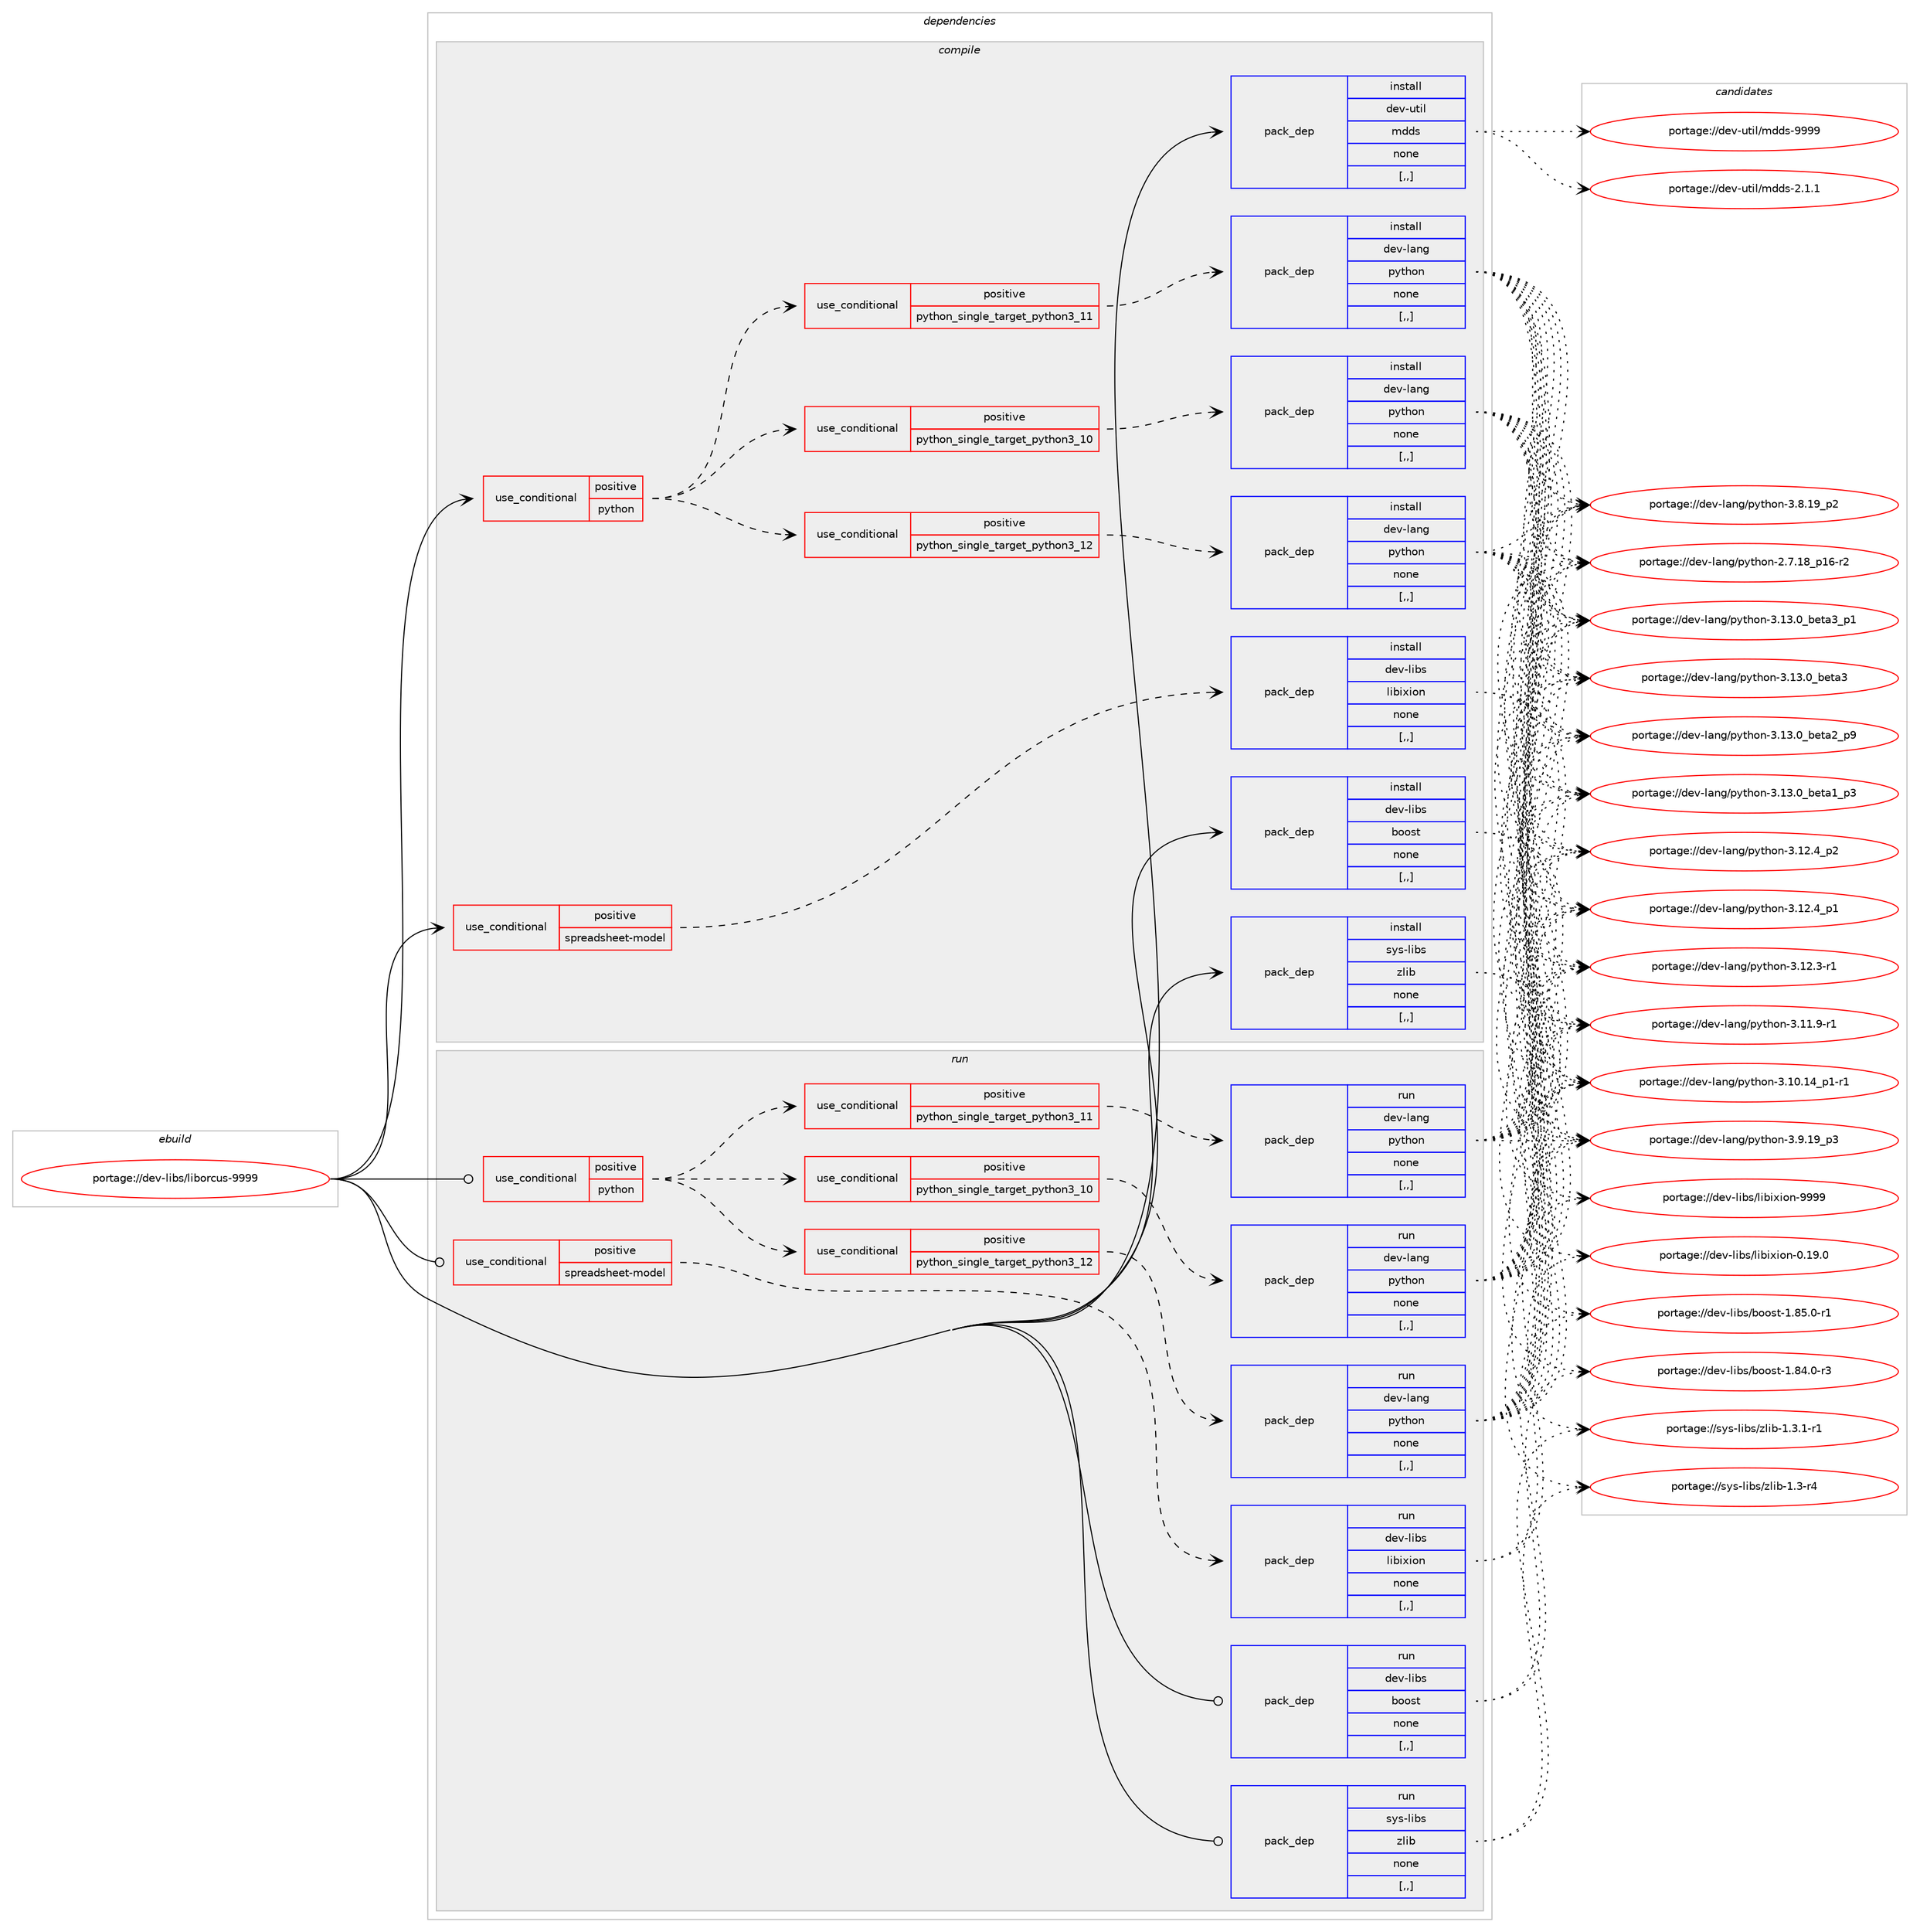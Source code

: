 digraph prolog {

# *************
# Graph options
# *************

newrank=true;
concentrate=true;
compound=true;
graph [rankdir=LR,fontname=Helvetica,fontsize=10,ranksep=1.5];#, ranksep=2.5, nodesep=0.2];
edge  [arrowhead=vee];
node  [fontname=Helvetica,fontsize=10];

# **********
# The ebuild
# **********

subgraph cluster_leftcol {
color=gray;
label=<<i>ebuild</i>>;
id [label="portage://dev-libs/liborcus-9999", color=red, width=4, href="../dev-libs/liborcus-9999.svg"];
}

# ****************
# The dependencies
# ****************

subgraph cluster_midcol {
color=gray;
label=<<i>dependencies</i>>;
subgraph cluster_compile {
fillcolor="#eeeeee";
style=filled;
label=<<i>compile</i>>;
subgraph cond26994 {
dependency110179 [label=<<TABLE BORDER="0" CELLBORDER="1" CELLSPACING="0" CELLPADDING="4"><TR><TD ROWSPAN="3" CELLPADDING="10">use_conditional</TD></TR><TR><TD>positive</TD></TR><TR><TD>python</TD></TR></TABLE>>, shape=none, color=red];
subgraph cond26995 {
dependency110180 [label=<<TABLE BORDER="0" CELLBORDER="1" CELLSPACING="0" CELLPADDING="4"><TR><TD ROWSPAN="3" CELLPADDING="10">use_conditional</TD></TR><TR><TD>positive</TD></TR><TR><TD>python_single_target_python3_10</TD></TR></TABLE>>, shape=none, color=red];
subgraph pack81992 {
dependency110181 [label=<<TABLE BORDER="0" CELLBORDER="1" CELLSPACING="0" CELLPADDING="4" WIDTH="220"><TR><TD ROWSPAN="6" CELLPADDING="30">pack_dep</TD></TR><TR><TD WIDTH="110">install</TD></TR><TR><TD>dev-lang</TD></TR><TR><TD>python</TD></TR><TR><TD>none</TD></TR><TR><TD>[,,]</TD></TR></TABLE>>, shape=none, color=blue];
}
dependency110180:e -> dependency110181:w [weight=20,style="dashed",arrowhead="vee"];
}
dependency110179:e -> dependency110180:w [weight=20,style="dashed",arrowhead="vee"];
subgraph cond26996 {
dependency110182 [label=<<TABLE BORDER="0" CELLBORDER="1" CELLSPACING="0" CELLPADDING="4"><TR><TD ROWSPAN="3" CELLPADDING="10">use_conditional</TD></TR><TR><TD>positive</TD></TR><TR><TD>python_single_target_python3_11</TD></TR></TABLE>>, shape=none, color=red];
subgraph pack81993 {
dependency110183 [label=<<TABLE BORDER="0" CELLBORDER="1" CELLSPACING="0" CELLPADDING="4" WIDTH="220"><TR><TD ROWSPAN="6" CELLPADDING="30">pack_dep</TD></TR><TR><TD WIDTH="110">install</TD></TR><TR><TD>dev-lang</TD></TR><TR><TD>python</TD></TR><TR><TD>none</TD></TR><TR><TD>[,,]</TD></TR></TABLE>>, shape=none, color=blue];
}
dependency110182:e -> dependency110183:w [weight=20,style="dashed",arrowhead="vee"];
}
dependency110179:e -> dependency110182:w [weight=20,style="dashed",arrowhead="vee"];
subgraph cond26997 {
dependency110184 [label=<<TABLE BORDER="0" CELLBORDER="1" CELLSPACING="0" CELLPADDING="4"><TR><TD ROWSPAN="3" CELLPADDING="10">use_conditional</TD></TR><TR><TD>positive</TD></TR><TR><TD>python_single_target_python3_12</TD></TR></TABLE>>, shape=none, color=red];
subgraph pack81994 {
dependency110185 [label=<<TABLE BORDER="0" CELLBORDER="1" CELLSPACING="0" CELLPADDING="4" WIDTH="220"><TR><TD ROWSPAN="6" CELLPADDING="30">pack_dep</TD></TR><TR><TD WIDTH="110">install</TD></TR><TR><TD>dev-lang</TD></TR><TR><TD>python</TD></TR><TR><TD>none</TD></TR><TR><TD>[,,]</TD></TR></TABLE>>, shape=none, color=blue];
}
dependency110184:e -> dependency110185:w [weight=20,style="dashed",arrowhead="vee"];
}
dependency110179:e -> dependency110184:w [weight=20,style="dashed",arrowhead="vee"];
}
id:e -> dependency110179:w [weight=20,style="solid",arrowhead="vee"];
subgraph cond26998 {
dependency110186 [label=<<TABLE BORDER="0" CELLBORDER="1" CELLSPACING="0" CELLPADDING="4"><TR><TD ROWSPAN="3" CELLPADDING="10">use_conditional</TD></TR><TR><TD>positive</TD></TR><TR><TD>spreadsheet-model</TD></TR></TABLE>>, shape=none, color=red];
subgraph pack81995 {
dependency110187 [label=<<TABLE BORDER="0" CELLBORDER="1" CELLSPACING="0" CELLPADDING="4" WIDTH="220"><TR><TD ROWSPAN="6" CELLPADDING="30">pack_dep</TD></TR><TR><TD WIDTH="110">install</TD></TR><TR><TD>dev-libs</TD></TR><TR><TD>libixion</TD></TR><TR><TD>none</TD></TR><TR><TD>[,,]</TD></TR></TABLE>>, shape=none, color=blue];
}
dependency110186:e -> dependency110187:w [weight=20,style="dashed",arrowhead="vee"];
}
id:e -> dependency110186:w [weight=20,style="solid",arrowhead="vee"];
subgraph pack81996 {
dependency110188 [label=<<TABLE BORDER="0" CELLBORDER="1" CELLSPACING="0" CELLPADDING="4" WIDTH="220"><TR><TD ROWSPAN="6" CELLPADDING="30">pack_dep</TD></TR><TR><TD WIDTH="110">install</TD></TR><TR><TD>dev-libs</TD></TR><TR><TD>boost</TD></TR><TR><TD>none</TD></TR><TR><TD>[,,]</TD></TR></TABLE>>, shape=none, color=blue];
}
id:e -> dependency110188:w [weight=20,style="solid",arrowhead="vee"];
subgraph pack81997 {
dependency110189 [label=<<TABLE BORDER="0" CELLBORDER="1" CELLSPACING="0" CELLPADDING="4" WIDTH="220"><TR><TD ROWSPAN="6" CELLPADDING="30">pack_dep</TD></TR><TR><TD WIDTH="110">install</TD></TR><TR><TD>dev-util</TD></TR><TR><TD>mdds</TD></TR><TR><TD>none</TD></TR><TR><TD>[,,]</TD></TR></TABLE>>, shape=none, color=blue];
}
id:e -> dependency110189:w [weight=20,style="solid",arrowhead="vee"];
subgraph pack81998 {
dependency110190 [label=<<TABLE BORDER="0" CELLBORDER="1" CELLSPACING="0" CELLPADDING="4" WIDTH="220"><TR><TD ROWSPAN="6" CELLPADDING="30">pack_dep</TD></TR><TR><TD WIDTH="110">install</TD></TR><TR><TD>sys-libs</TD></TR><TR><TD>zlib</TD></TR><TR><TD>none</TD></TR><TR><TD>[,,]</TD></TR></TABLE>>, shape=none, color=blue];
}
id:e -> dependency110190:w [weight=20,style="solid",arrowhead="vee"];
}
subgraph cluster_compileandrun {
fillcolor="#eeeeee";
style=filled;
label=<<i>compile and run</i>>;
}
subgraph cluster_run {
fillcolor="#eeeeee";
style=filled;
label=<<i>run</i>>;
subgraph cond26999 {
dependency110191 [label=<<TABLE BORDER="0" CELLBORDER="1" CELLSPACING="0" CELLPADDING="4"><TR><TD ROWSPAN="3" CELLPADDING="10">use_conditional</TD></TR><TR><TD>positive</TD></TR><TR><TD>python</TD></TR></TABLE>>, shape=none, color=red];
subgraph cond27000 {
dependency110192 [label=<<TABLE BORDER="0" CELLBORDER="1" CELLSPACING="0" CELLPADDING="4"><TR><TD ROWSPAN="3" CELLPADDING="10">use_conditional</TD></TR><TR><TD>positive</TD></TR><TR><TD>python_single_target_python3_10</TD></TR></TABLE>>, shape=none, color=red];
subgraph pack81999 {
dependency110193 [label=<<TABLE BORDER="0" CELLBORDER="1" CELLSPACING="0" CELLPADDING="4" WIDTH="220"><TR><TD ROWSPAN="6" CELLPADDING="30">pack_dep</TD></TR><TR><TD WIDTH="110">run</TD></TR><TR><TD>dev-lang</TD></TR><TR><TD>python</TD></TR><TR><TD>none</TD></TR><TR><TD>[,,]</TD></TR></TABLE>>, shape=none, color=blue];
}
dependency110192:e -> dependency110193:w [weight=20,style="dashed",arrowhead="vee"];
}
dependency110191:e -> dependency110192:w [weight=20,style="dashed",arrowhead="vee"];
subgraph cond27001 {
dependency110194 [label=<<TABLE BORDER="0" CELLBORDER="1" CELLSPACING="0" CELLPADDING="4"><TR><TD ROWSPAN="3" CELLPADDING="10">use_conditional</TD></TR><TR><TD>positive</TD></TR><TR><TD>python_single_target_python3_11</TD></TR></TABLE>>, shape=none, color=red];
subgraph pack82000 {
dependency110195 [label=<<TABLE BORDER="0" CELLBORDER="1" CELLSPACING="0" CELLPADDING="4" WIDTH="220"><TR><TD ROWSPAN="6" CELLPADDING="30">pack_dep</TD></TR><TR><TD WIDTH="110">run</TD></TR><TR><TD>dev-lang</TD></TR><TR><TD>python</TD></TR><TR><TD>none</TD></TR><TR><TD>[,,]</TD></TR></TABLE>>, shape=none, color=blue];
}
dependency110194:e -> dependency110195:w [weight=20,style="dashed",arrowhead="vee"];
}
dependency110191:e -> dependency110194:w [weight=20,style="dashed",arrowhead="vee"];
subgraph cond27002 {
dependency110196 [label=<<TABLE BORDER="0" CELLBORDER="1" CELLSPACING="0" CELLPADDING="4"><TR><TD ROWSPAN="3" CELLPADDING="10">use_conditional</TD></TR><TR><TD>positive</TD></TR><TR><TD>python_single_target_python3_12</TD></TR></TABLE>>, shape=none, color=red];
subgraph pack82001 {
dependency110197 [label=<<TABLE BORDER="0" CELLBORDER="1" CELLSPACING="0" CELLPADDING="4" WIDTH="220"><TR><TD ROWSPAN="6" CELLPADDING="30">pack_dep</TD></TR><TR><TD WIDTH="110">run</TD></TR><TR><TD>dev-lang</TD></TR><TR><TD>python</TD></TR><TR><TD>none</TD></TR><TR><TD>[,,]</TD></TR></TABLE>>, shape=none, color=blue];
}
dependency110196:e -> dependency110197:w [weight=20,style="dashed",arrowhead="vee"];
}
dependency110191:e -> dependency110196:w [weight=20,style="dashed",arrowhead="vee"];
}
id:e -> dependency110191:w [weight=20,style="solid",arrowhead="odot"];
subgraph cond27003 {
dependency110198 [label=<<TABLE BORDER="0" CELLBORDER="1" CELLSPACING="0" CELLPADDING="4"><TR><TD ROWSPAN="3" CELLPADDING="10">use_conditional</TD></TR><TR><TD>positive</TD></TR><TR><TD>spreadsheet-model</TD></TR></TABLE>>, shape=none, color=red];
subgraph pack82002 {
dependency110199 [label=<<TABLE BORDER="0" CELLBORDER="1" CELLSPACING="0" CELLPADDING="4" WIDTH="220"><TR><TD ROWSPAN="6" CELLPADDING="30">pack_dep</TD></TR><TR><TD WIDTH="110">run</TD></TR><TR><TD>dev-libs</TD></TR><TR><TD>libixion</TD></TR><TR><TD>none</TD></TR><TR><TD>[,,]</TD></TR></TABLE>>, shape=none, color=blue];
}
dependency110198:e -> dependency110199:w [weight=20,style="dashed",arrowhead="vee"];
}
id:e -> dependency110198:w [weight=20,style="solid",arrowhead="odot"];
subgraph pack82003 {
dependency110200 [label=<<TABLE BORDER="0" CELLBORDER="1" CELLSPACING="0" CELLPADDING="4" WIDTH="220"><TR><TD ROWSPAN="6" CELLPADDING="30">pack_dep</TD></TR><TR><TD WIDTH="110">run</TD></TR><TR><TD>dev-libs</TD></TR><TR><TD>boost</TD></TR><TR><TD>none</TD></TR><TR><TD>[,,]</TD></TR></TABLE>>, shape=none, color=blue];
}
id:e -> dependency110200:w [weight=20,style="solid",arrowhead="odot"];
subgraph pack82004 {
dependency110201 [label=<<TABLE BORDER="0" CELLBORDER="1" CELLSPACING="0" CELLPADDING="4" WIDTH="220"><TR><TD ROWSPAN="6" CELLPADDING="30">pack_dep</TD></TR><TR><TD WIDTH="110">run</TD></TR><TR><TD>sys-libs</TD></TR><TR><TD>zlib</TD></TR><TR><TD>none</TD></TR><TR><TD>[,,]</TD></TR></TABLE>>, shape=none, color=blue];
}
id:e -> dependency110201:w [weight=20,style="solid",arrowhead="odot"];
}
}

# **************
# The candidates
# **************

subgraph cluster_choices {
rank=same;
color=gray;
label=<<i>candidates</i>>;

subgraph choice81992 {
color=black;
nodesep=1;
choice10010111845108971101034711212111610411111045514649514648959810111697519511249 [label="portage://dev-lang/python-3.13.0_beta3_p1", color=red, width=4,href="../dev-lang/python-3.13.0_beta3_p1.svg"];
choice1001011184510897110103471121211161041111104551464951464895981011169751 [label="portage://dev-lang/python-3.13.0_beta3", color=red, width=4,href="../dev-lang/python-3.13.0_beta3.svg"];
choice10010111845108971101034711212111610411111045514649514648959810111697509511257 [label="portage://dev-lang/python-3.13.0_beta2_p9", color=red, width=4,href="../dev-lang/python-3.13.0_beta2_p9.svg"];
choice10010111845108971101034711212111610411111045514649514648959810111697499511251 [label="portage://dev-lang/python-3.13.0_beta1_p3", color=red, width=4,href="../dev-lang/python-3.13.0_beta1_p3.svg"];
choice100101118451089711010347112121116104111110455146495046529511250 [label="portage://dev-lang/python-3.12.4_p2", color=red, width=4,href="../dev-lang/python-3.12.4_p2.svg"];
choice100101118451089711010347112121116104111110455146495046529511249 [label="portage://dev-lang/python-3.12.4_p1", color=red, width=4,href="../dev-lang/python-3.12.4_p1.svg"];
choice100101118451089711010347112121116104111110455146495046514511449 [label="portage://dev-lang/python-3.12.3-r1", color=red, width=4,href="../dev-lang/python-3.12.3-r1.svg"];
choice100101118451089711010347112121116104111110455146494946574511449 [label="portage://dev-lang/python-3.11.9-r1", color=red, width=4,href="../dev-lang/python-3.11.9-r1.svg"];
choice100101118451089711010347112121116104111110455146494846495295112494511449 [label="portage://dev-lang/python-3.10.14_p1-r1", color=red, width=4,href="../dev-lang/python-3.10.14_p1-r1.svg"];
choice100101118451089711010347112121116104111110455146574649579511251 [label="portage://dev-lang/python-3.9.19_p3", color=red, width=4,href="../dev-lang/python-3.9.19_p3.svg"];
choice100101118451089711010347112121116104111110455146564649579511250 [label="portage://dev-lang/python-3.8.19_p2", color=red, width=4,href="../dev-lang/python-3.8.19_p2.svg"];
choice100101118451089711010347112121116104111110455046554649569511249544511450 [label="portage://dev-lang/python-2.7.18_p16-r2", color=red, width=4,href="../dev-lang/python-2.7.18_p16-r2.svg"];
dependency110181:e -> choice10010111845108971101034711212111610411111045514649514648959810111697519511249:w [style=dotted,weight="100"];
dependency110181:e -> choice1001011184510897110103471121211161041111104551464951464895981011169751:w [style=dotted,weight="100"];
dependency110181:e -> choice10010111845108971101034711212111610411111045514649514648959810111697509511257:w [style=dotted,weight="100"];
dependency110181:e -> choice10010111845108971101034711212111610411111045514649514648959810111697499511251:w [style=dotted,weight="100"];
dependency110181:e -> choice100101118451089711010347112121116104111110455146495046529511250:w [style=dotted,weight="100"];
dependency110181:e -> choice100101118451089711010347112121116104111110455146495046529511249:w [style=dotted,weight="100"];
dependency110181:e -> choice100101118451089711010347112121116104111110455146495046514511449:w [style=dotted,weight="100"];
dependency110181:e -> choice100101118451089711010347112121116104111110455146494946574511449:w [style=dotted,weight="100"];
dependency110181:e -> choice100101118451089711010347112121116104111110455146494846495295112494511449:w [style=dotted,weight="100"];
dependency110181:e -> choice100101118451089711010347112121116104111110455146574649579511251:w [style=dotted,weight="100"];
dependency110181:e -> choice100101118451089711010347112121116104111110455146564649579511250:w [style=dotted,weight="100"];
dependency110181:e -> choice100101118451089711010347112121116104111110455046554649569511249544511450:w [style=dotted,weight="100"];
}
subgraph choice81993 {
color=black;
nodesep=1;
choice10010111845108971101034711212111610411111045514649514648959810111697519511249 [label="portage://dev-lang/python-3.13.0_beta3_p1", color=red, width=4,href="../dev-lang/python-3.13.0_beta3_p1.svg"];
choice1001011184510897110103471121211161041111104551464951464895981011169751 [label="portage://dev-lang/python-3.13.0_beta3", color=red, width=4,href="../dev-lang/python-3.13.0_beta3.svg"];
choice10010111845108971101034711212111610411111045514649514648959810111697509511257 [label="portage://dev-lang/python-3.13.0_beta2_p9", color=red, width=4,href="../dev-lang/python-3.13.0_beta2_p9.svg"];
choice10010111845108971101034711212111610411111045514649514648959810111697499511251 [label="portage://dev-lang/python-3.13.0_beta1_p3", color=red, width=4,href="../dev-lang/python-3.13.0_beta1_p3.svg"];
choice100101118451089711010347112121116104111110455146495046529511250 [label="portage://dev-lang/python-3.12.4_p2", color=red, width=4,href="../dev-lang/python-3.12.4_p2.svg"];
choice100101118451089711010347112121116104111110455146495046529511249 [label="portage://dev-lang/python-3.12.4_p1", color=red, width=4,href="../dev-lang/python-3.12.4_p1.svg"];
choice100101118451089711010347112121116104111110455146495046514511449 [label="portage://dev-lang/python-3.12.3-r1", color=red, width=4,href="../dev-lang/python-3.12.3-r1.svg"];
choice100101118451089711010347112121116104111110455146494946574511449 [label="portage://dev-lang/python-3.11.9-r1", color=red, width=4,href="../dev-lang/python-3.11.9-r1.svg"];
choice100101118451089711010347112121116104111110455146494846495295112494511449 [label="portage://dev-lang/python-3.10.14_p1-r1", color=red, width=4,href="../dev-lang/python-3.10.14_p1-r1.svg"];
choice100101118451089711010347112121116104111110455146574649579511251 [label="portage://dev-lang/python-3.9.19_p3", color=red, width=4,href="../dev-lang/python-3.9.19_p3.svg"];
choice100101118451089711010347112121116104111110455146564649579511250 [label="portage://dev-lang/python-3.8.19_p2", color=red, width=4,href="../dev-lang/python-3.8.19_p2.svg"];
choice100101118451089711010347112121116104111110455046554649569511249544511450 [label="portage://dev-lang/python-2.7.18_p16-r2", color=red, width=4,href="../dev-lang/python-2.7.18_p16-r2.svg"];
dependency110183:e -> choice10010111845108971101034711212111610411111045514649514648959810111697519511249:w [style=dotted,weight="100"];
dependency110183:e -> choice1001011184510897110103471121211161041111104551464951464895981011169751:w [style=dotted,weight="100"];
dependency110183:e -> choice10010111845108971101034711212111610411111045514649514648959810111697509511257:w [style=dotted,weight="100"];
dependency110183:e -> choice10010111845108971101034711212111610411111045514649514648959810111697499511251:w [style=dotted,weight="100"];
dependency110183:e -> choice100101118451089711010347112121116104111110455146495046529511250:w [style=dotted,weight="100"];
dependency110183:e -> choice100101118451089711010347112121116104111110455146495046529511249:w [style=dotted,weight="100"];
dependency110183:e -> choice100101118451089711010347112121116104111110455146495046514511449:w [style=dotted,weight="100"];
dependency110183:e -> choice100101118451089711010347112121116104111110455146494946574511449:w [style=dotted,weight="100"];
dependency110183:e -> choice100101118451089711010347112121116104111110455146494846495295112494511449:w [style=dotted,weight="100"];
dependency110183:e -> choice100101118451089711010347112121116104111110455146574649579511251:w [style=dotted,weight="100"];
dependency110183:e -> choice100101118451089711010347112121116104111110455146564649579511250:w [style=dotted,weight="100"];
dependency110183:e -> choice100101118451089711010347112121116104111110455046554649569511249544511450:w [style=dotted,weight="100"];
}
subgraph choice81994 {
color=black;
nodesep=1;
choice10010111845108971101034711212111610411111045514649514648959810111697519511249 [label="portage://dev-lang/python-3.13.0_beta3_p1", color=red, width=4,href="../dev-lang/python-3.13.0_beta3_p1.svg"];
choice1001011184510897110103471121211161041111104551464951464895981011169751 [label="portage://dev-lang/python-3.13.0_beta3", color=red, width=4,href="../dev-lang/python-3.13.0_beta3.svg"];
choice10010111845108971101034711212111610411111045514649514648959810111697509511257 [label="portage://dev-lang/python-3.13.0_beta2_p9", color=red, width=4,href="../dev-lang/python-3.13.0_beta2_p9.svg"];
choice10010111845108971101034711212111610411111045514649514648959810111697499511251 [label="portage://dev-lang/python-3.13.0_beta1_p3", color=red, width=4,href="../dev-lang/python-3.13.0_beta1_p3.svg"];
choice100101118451089711010347112121116104111110455146495046529511250 [label="portage://dev-lang/python-3.12.4_p2", color=red, width=4,href="../dev-lang/python-3.12.4_p2.svg"];
choice100101118451089711010347112121116104111110455146495046529511249 [label="portage://dev-lang/python-3.12.4_p1", color=red, width=4,href="../dev-lang/python-3.12.4_p1.svg"];
choice100101118451089711010347112121116104111110455146495046514511449 [label="portage://dev-lang/python-3.12.3-r1", color=red, width=4,href="../dev-lang/python-3.12.3-r1.svg"];
choice100101118451089711010347112121116104111110455146494946574511449 [label="portage://dev-lang/python-3.11.9-r1", color=red, width=4,href="../dev-lang/python-3.11.9-r1.svg"];
choice100101118451089711010347112121116104111110455146494846495295112494511449 [label="portage://dev-lang/python-3.10.14_p1-r1", color=red, width=4,href="../dev-lang/python-3.10.14_p1-r1.svg"];
choice100101118451089711010347112121116104111110455146574649579511251 [label="portage://dev-lang/python-3.9.19_p3", color=red, width=4,href="../dev-lang/python-3.9.19_p3.svg"];
choice100101118451089711010347112121116104111110455146564649579511250 [label="portage://dev-lang/python-3.8.19_p2", color=red, width=4,href="../dev-lang/python-3.8.19_p2.svg"];
choice100101118451089711010347112121116104111110455046554649569511249544511450 [label="portage://dev-lang/python-2.7.18_p16-r2", color=red, width=4,href="../dev-lang/python-2.7.18_p16-r2.svg"];
dependency110185:e -> choice10010111845108971101034711212111610411111045514649514648959810111697519511249:w [style=dotted,weight="100"];
dependency110185:e -> choice1001011184510897110103471121211161041111104551464951464895981011169751:w [style=dotted,weight="100"];
dependency110185:e -> choice10010111845108971101034711212111610411111045514649514648959810111697509511257:w [style=dotted,weight="100"];
dependency110185:e -> choice10010111845108971101034711212111610411111045514649514648959810111697499511251:w [style=dotted,weight="100"];
dependency110185:e -> choice100101118451089711010347112121116104111110455146495046529511250:w [style=dotted,weight="100"];
dependency110185:e -> choice100101118451089711010347112121116104111110455146495046529511249:w [style=dotted,weight="100"];
dependency110185:e -> choice100101118451089711010347112121116104111110455146495046514511449:w [style=dotted,weight="100"];
dependency110185:e -> choice100101118451089711010347112121116104111110455146494946574511449:w [style=dotted,weight="100"];
dependency110185:e -> choice100101118451089711010347112121116104111110455146494846495295112494511449:w [style=dotted,weight="100"];
dependency110185:e -> choice100101118451089711010347112121116104111110455146574649579511251:w [style=dotted,weight="100"];
dependency110185:e -> choice100101118451089711010347112121116104111110455146564649579511250:w [style=dotted,weight="100"];
dependency110185:e -> choice100101118451089711010347112121116104111110455046554649569511249544511450:w [style=dotted,weight="100"];
}
subgraph choice81995 {
color=black;
nodesep=1;
choice100101118451081059811547108105981051201051111104557575757 [label="portage://dev-libs/libixion-9999", color=red, width=4,href="../dev-libs/libixion-9999.svg"];
choice1001011184510810598115471081059810512010511111045484649574648 [label="portage://dev-libs/libixion-0.19.0", color=red, width=4,href="../dev-libs/libixion-0.19.0.svg"];
dependency110187:e -> choice100101118451081059811547108105981051201051111104557575757:w [style=dotted,weight="100"];
dependency110187:e -> choice1001011184510810598115471081059810512010511111045484649574648:w [style=dotted,weight="100"];
}
subgraph choice81996 {
color=black;
nodesep=1;
choice10010111845108105981154798111111115116454946565346484511449 [label="portage://dev-libs/boost-1.85.0-r1", color=red, width=4,href="../dev-libs/boost-1.85.0-r1.svg"];
choice10010111845108105981154798111111115116454946565246484511451 [label="portage://dev-libs/boost-1.84.0-r3", color=red, width=4,href="../dev-libs/boost-1.84.0-r3.svg"];
dependency110188:e -> choice10010111845108105981154798111111115116454946565346484511449:w [style=dotted,weight="100"];
dependency110188:e -> choice10010111845108105981154798111111115116454946565246484511451:w [style=dotted,weight="100"];
}
subgraph choice81997 {
color=black;
nodesep=1;
choice10010111845117116105108471091001001154557575757 [label="portage://dev-util/mdds-9999", color=red, width=4,href="../dev-util/mdds-9999.svg"];
choice1001011184511711610510847109100100115455046494649 [label="portage://dev-util/mdds-2.1.1", color=red, width=4,href="../dev-util/mdds-2.1.1.svg"];
dependency110189:e -> choice10010111845117116105108471091001001154557575757:w [style=dotted,weight="100"];
dependency110189:e -> choice1001011184511711610510847109100100115455046494649:w [style=dotted,weight="100"];
}
subgraph choice81998 {
color=black;
nodesep=1;
choice115121115451081059811547122108105984549465146494511449 [label="portage://sys-libs/zlib-1.3.1-r1", color=red, width=4,href="../sys-libs/zlib-1.3.1-r1.svg"];
choice11512111545108105981154712210810598454946514511452 [label="portage://sys-libs/zlib-1.3-r4", color=red, width=4,href="../sys-libs/zlib-1.3-r4.svg"];
dependency110190:e -> choice115121115451081059811547122108105984549465146494511449:w [style=dotted,weight="100"];
dependency110190:e -> choice11512111545108105981154712210810598454946514511452:w [style=dotted,weight="100"];
}
subgraph choice81999 {
color=black;
nodesep=1;
choice10010111845108971101034711212111610411111045514649514648959810111697519511249 [label="portage://dev-lang/python-3.13.0_beta3_p1", color=red, width=4,href="../dev-lang/python-3.13.0_beta3_p1.svg"];
choice1001011184510897110103471121211161041111104551464951464895981011169751 [label="portage://dev-lang/python-3.13.0_beta3", color=red, width=4,href="../dev-lang/python-3.13.0_beta3.svg"];
choice10010111845108971101034711212111610411111045514649514648959810111697509511257 [label="portage://dev-lang/python-3.13.0_beta2_p9", color=red, width=4,href="../dev-lang/python-3.13.0_beta2_p9.svg"];
choice10010111845108971101034711212111610411111045514649514648959810111697499511251 [label="portage://dev-lang/python-3.13.0_beta1_p3", color=red, width=4,href="../dev-lang/python-3.13.0_beta1_p3.svg"];
choice100101118451089711010347112121116104111110455146495046529511250 [label="portage://dev-lang/python-3.12.4_p2", color=red, width=4,href="../dev-lang/python-3.12.4_p2.svg"];
choice100101118451089711010347112121116104111110455146495046529511249 [label="portage://dev-lang/python-3.12.4_p1", color=red, width=4,href="../dev-lang/python-3.12.4_p1.svg"];
choice100101118451089711010347112121116104111110455146495046514511449 [label="portage://dev-lang/python-3.12.3-r1", color=red, width=4,href="../dev-lang/python-3.12.3-r1.svg"];
choice100101118451089711010347112121116104111110455146494946574511449 [label="portage://dev-lang/python-3.11.9-r1", color=red, width=4,href="../dev-lang/python-3.11.9-r1.svg"];
choice100101118451089711010347112121116104111110455146494846495295112494511449 [label="portage://dev-lang/python-3.10.14_p1-r1", color=red, width=4,href="../dev-lang/python-3.10.14_p1-r1.svg"];
choice100101118451089711010347112121116104111110455146574649579511251 [label="portage://dev-lang/python-3.9.19_p3", color=red, width=4,href="../dev-lang/python-3.9.19_p3.svg"];
choice100101118451089711010347112121116104111110455146564649579511250 [label="portage://dev-lang/python-3.8.19_p2", color=red, width=4,href="../dev-lang/python-3.8.19_p2.svg"];
choice100101118451089711010347112121116104111110455046554649569511249544511450 [label="portage://dev-lang/python-2.7.18_p16-r2", color=red, width=4,href="../dev-lang/python-2.7.18_p16-r2.svg"];
dependency110193:e -> choice10010111845108971101034711212111610411111045514649514648959810111697519511249:w [style=dotted,weight="100"];
dependency110193:e -> choice1001011184510897110103471121211161041111104551464951464895981011169751:w [style=dotted,weight="100"];
dependency110193:e -> choice10010111845108971101034711212111610411111045514649514648959810111697509511257:w [style=dotted,weight="100"];
dependency110193:e -> choice10010111845108971101034711212111610411111045514649514648959810111697499511251:w [style=dotted,weight="100"];
dependency110193:e -> choice100101118451089711010347112121116104111110455146495046529511250:w [style=dotted,weight="100"];
dependency110193:e -> choice100101118451089711010347112121116104111110455146495046529511249:w [style=dotted,weight="100"];
dependency110193:e -> choice100101118451089711010347112121116104111110455146495046514511449:w [style=dotted,weight="100"];
dependency110193:e -> choice100101118451089711010347112121116104111110455146494946574511449:w [style=dotted,weight="100"];
dependency110193:e -> choice100101118451089711010347112121116104111110455146494846495295112494511449:w [style=dotted,weight="100"];
dependency110193:e -> choice100101118451089711010347112121116104111110455146574649579511251:w [style=dotted,weight="100"];
dependency110193:e -> choice100101118451089711010347112121116104111110455146564649579511250:w [style=dotted,weight="100"];
dependency110193:e -> choice100101118451089711010347112121116104111110455046554649569511249544511450:w [style=dotted,weight="100"];
}
subgraph choice82000 {
color=black;
nodesep=1;
choice10010111845108971101034711212111610411111045514649514648959810111697519511249 [label="portage://dev-lang/python-3.13.0_beta3_p1", color=red, width=4,href="../dev-lang/python-3.13.0_beta3_p1.svg"];
choice1001011184510897110103471121211161041111104551464951464895981011169751 [label="portage://dev-lang/python-3.13.0_beta3", color=red, width=4,href="../dev-lang/python-3.13.0_beta3.svg"];
choice10010111845108971101034711212111610411111045514649514648959810111697509511257 [label="portage://dev-lang/python-3.13.0_beta2_p9", color=red, width=4,href="../dev-lang/python-3.13.0_beta2_p9.svg"];
choice10010111845108971101034711212111610411111045514649514648959810111697499511251 [label="portage://dev-lang/python-3.13.0_beta1_p3", color=red, width=4,href="../dev-lang/python-3.13.0_beta1_p3.svg"];
choice100101118451089711010347112121116104111110455146495046529511250 [label="portage://dev-lang/python-3.12.4_p2", color=red, width=4,href="../dev-lang/python-3.12.4_p2.svg"];
choice100101118451089711010347112121116104111110455146495046529511249 [label="portage://dev-lang/python-3.12.4_p1", color=red, width=4,href="../dev-lang/python-3.12.4_p1.svg"];
choice100101118451089711010347112121116104111110455146495046514511449 [label="portage://dev-lang/python-3.12.3-r1", color=red, width=4,href="../dev-lang/python-3.12.3-r1.svg"];
choice100101118451089711010347112121116104111110455146494946574511449 [label="portage://dev-lang/python-3.11.9-r1", color=red, width=4,href="../dev-lang/python-3.11.9-r1.svg"];
choice100101118451089711010347112121116104111110455146494846495295112494511449 [label="portage://dev-lang/python-3.10.14_p1-r1", color=red, width=4,href="../dev-lang/python-3.10.14_p1-r1.svg"];
choice100101118451089711010347112121116104111110455146574649579511251 [label="portage://dev-lang/python-3.9.19_p3", color=red, width=4,href="../dev-lang/python-3.9.19_p3.svg"];
choice100101118451089711010347112121116104111110455146564649579511250 [label="portage://dev-lang/python-3.8.19_p2", color=red, width=4,href="../dev-lang/python-3.8.19_p2.svg"];
choice100101118451089711010347112121116104111110455046554649569511249544511450 [label="portage://dev-lang/python-2.7.18_p16-r2", color=red, width=4,href="../dev-lang/python-2.7.18_p16-r2.svg"];
dependency110195:e -> choice10010111845108971101034711212111610411111045514649514648959810111697519511249:w [style=dotted,weight="100"];
dependency110195:e -> choice1001011184510897110103471121211161041111104551464951464895981011169751:w [style=dotted,weight="100"];
dependency110195:e -> choice10010111845108971101034711212111610411111045514649514648959810111697509511257:w [style=dotted,weight="100"];
dependency110195:e -> choice10010111845108971101034711212111610411111045514649514648959810111697499511251:w [style=dotted,weight="100"];
dependency110195:e -> choice100101118451089711010347112121116104111110455146495046529511250:w [style=dotted,weight="100"];
dependency110195:e -> choice100101118451089711010347112121116104111110455146495046529511249:w [style=dotted,weight="100"];
dependency110195:e -> choice100101118451089711010347112121116104111110455146495046514511449:w [style=dotted,weight="100"];
dependency110195:e -> choice100101118451089711010347112121116104111110455146494946574511449:w [style=dotted,weight="100"];
dependency110195:e -> choice100101118451089711010347112121116104111110455146494846495295112494511449:w [style=dotted,weight="100"];
dependency110195:e -> choice100101118451089711010347112121116104111110455146574649579511251:w [style=dotted,weight="100"];
dependency110195:e -> choice100101118451089711010347112121116104111110455146564649579511250:w [style=dotted,weight="100"];
dependency110195:e -> choice100101118451089711010347112121116104111110455046554649569511249544511450:w [style=dotted,weight="100"];
}
subgraph choice82001 {
color=black;
nodesep=1;
choice10010111845108971101034711212111610411111045514649514648959810111697519511249 [label="portage://dev-lang/python-3.13.0_beta3_p1", color=red, width=4,href="../dev-lang/python-3.13.0_beta3_p1.svg"];
choice1001011184510897110103471121211161041111104551464951464895981011169751 [label="portage://dev-lang/python-3.13.0_beta3", color=red, width=4,href="../dev-lang/python-3.13.0_beta3.svg"];
choice10010111845108971101034711212111610411111045514649514648959810111697509511257 [label="portage://dev-lang/python-3.13.0_beta2_p9", color=red, width=4,href="../dev-lang/python-3.13.0_beta2_p9.svg"];
choice10010111845108971101034711212111610411111045514649514648959810111697499511251 [label="portage://dev-lang/python-3.13.0_beta1_p3", color=red, width=4,href="../dev-lang/python-3.13.0_beta1_p3.svg"];
choice100101118451089711010347112121116104111110455146495046529511250 [label="portage://dev-lang/python-3.12.4_p2", color=red, width=4,href="../dev-lang/python-3.12.4_p2.svg"];
choice100101118451089711010347112121116104111110455146495046529511249 [label="portage://dev-lang/python-3.12.4_p1", color=red, width=4,href="../dev-lang/python-3.12.4_p1.svg"];
choice100101118451089711010347112121116104111110455146495046514511449 [label="portage://dev-lang/python-3.12.3-r1", color=red, width=4,href="../dev-lang/python-3.12.3-r1.svg"];
choice100101118451089711010347112121116104111110455146494946574511449 [label="portage://dev-lang/python-3.11.9-r1", color=red, width=4,href="../dev-lang/python-3.11.9-r1.svg"];
choice100101118451089711010347112121116104111110455146494846495295112494511449 [label="portage://dev-lang/python-3.10.14_p1-r1", color=red, width=4,href="../dev-lang/python-3.10.14_p1-r1.svg"];
choice100101118451089711010347112121116104111110455146574649579511251 [label="portage://dev-lang/python-3.9.19_p3", color=red, width=4,href="../dev-lang/python-3.9.19_p3.svg"];
choice100101118451089711010347112121116104111110455146564649579511250 [label="portage://dev-lang/python-3.8.19_p2", color=red, width=4,href="../dev-lang/python-3.8.19_p2.svg"];
choice100101118451089711010347112121116104111110455046554649569511249544511450 [label="portage://dev-lang/python-2.7.18_p16-r2", color=red, width=4,href="../dev-lang/python-2.7.18_p16-r2.svg"];
dependency110197:e -> choice10010111845108971101034711212111610411111045514649514648959810111697519511249:w [style=dotted,weight="100"];
dependency110197:e -> choice1001011184510897110103471121211161041111104551464951464895981011169751:w [style=dotted,weight="100"];
dependency110197:e -> choice10010111845108971101034711212111610411111045514649514648959810111697509511257:w [style=dotted,weight="100"];
dependency110197:e -> choice10010111845108971101034711212111610411111045514649514648959810111697499511251:w [style=dotted,weight="100"];
dependency110197:e -> choice100101118451089711010347112121116104111110455146495046529511250:w [style=dotted,weight="100"];
dependency110197:e -> choice100101118451089711010347112121116104111110455146495046529511249:w [style=dotted,weight="100"];
dependency110197:e -> choice100101118451089711010347112121116104111110455146495046514511449:w [style=dotted,weight="100"];
dependency110197:e -> choice100101118451089711010347112121116104111110455146494946574511449:w [style=dotted,weight="100"];
dependency110197:e -> choice100101118451089711010347112121116104111110455146494846495295112494511449:w [style=dotted,weight="100"];
dependency110197:e -> choice100101118451089711010347112121116104111110455146574649579511251:w [style=dotted,weight="100"];
dependency110197:e -> choice100101118451089711010347112121116104111110455146564649579511250:w [style=dotted,weight="100"];
dependency110197:e -> choice100101118451089711010347112121116104111110455046554649569511249544511450:w [style=dotted,weight="100"];
}
subgraph choice82002 {
color=black;
nodesep=1;
choice100101118451081059811547108105981051201051111104557575757 [label="portage://dev-libs/libixion-9999", color=red, width=4,href="../dev-libs/libixion-9999.svg"];
choice1001011184510810598115471081059810512010511111045484649574648 [label="portage://dev-libs/libixion-0.19.0", color=red, width=4,href="../dev-libs/libixion-0.19.0.svg"];
dependency110199:e -> choice100101118451081059811547108105981051201051111104557575757:w [style=dotted,weight="100"];
dependency110199:e -> choice1001011184510810598115471081059810512010511111045484649574648:w [style=dotted,weight="100"];
}
subgraph choice82003 {
color=black;
nodesep=1;
choice10010111845108105981154798111111115116454946565346484511449 [label="portage://dev-libs/boost-1.85.0-r1", color=red, width=4,href="../dev-libs/boost-1.85.0-r1.svg"];
choice10010111845108105981154798111111115116454946565246484511451 [label="portage://dev-libs/boost-1.84.0-r3", color=red, width=4,href="../dev-libs/boost-1.84.0-r3.svg"];
dependency110200:e -> choice10010111845108105981154798111111115116454946565346484511449:w [style=dotted,weight="100"];
dependency110200:e -> choice10010111845108105981154798111111115116454946565246484511451:w [style=dotted,weight="100"];
}
subgraph choice82004 {
color=black;
nodesep=1;
choice115121115451081059811547122108105984549465146494511449 [label="portage://sys-libs/zlib-1.3.1-r1", color=red, width=4,href="../sys-libs/zlib-1.3.1-r1.svg"];
choice11512111545108105981154712210810598454946514511452 [label="portage://sys-libs/zlib-1.3-r4", color=red, width=4,href="../sys-libs/zlib-1.3-r4.svg"];
dependency110201:e -> choice115121115451081059811547122108105984549465146494511449:w [style=dotted,weight="100"];
dependency110201:e -> choice11512111545108105981154712210810598454946514511452:w [style=dotted,weight="100"];
}
}

}
